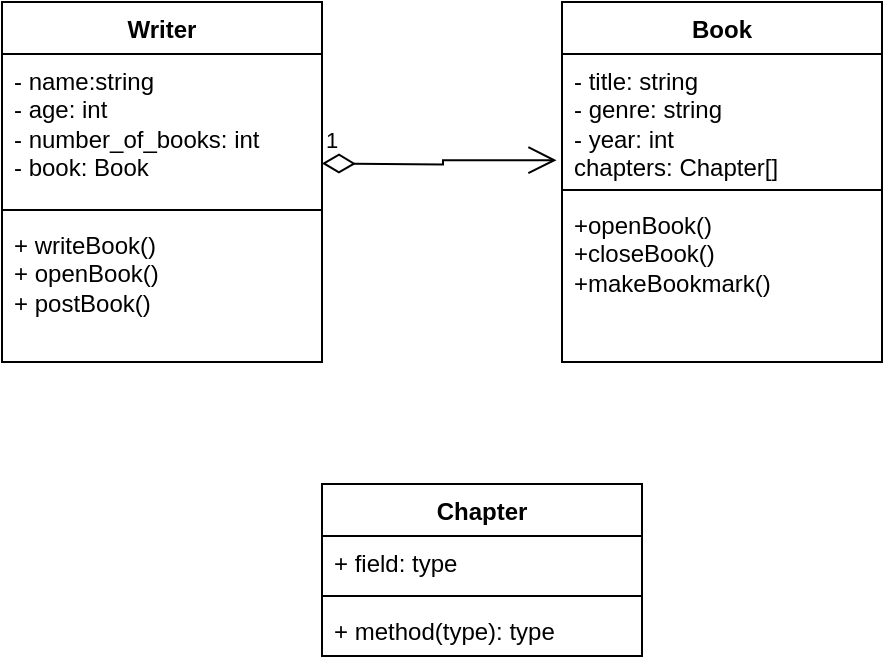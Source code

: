 <mxfile>
    <diagram name="Strona-1" id="_7kTEZk2QlYLYmno1uJs">
        <mxGraphModel dx="1130" dy="531" grid="1" gridSize="10" guides="1" tooltips="1" connect="1" arrows="1" fold="1" page="1" pageScale="1" pageWidth="827" pageHeight="1169" math="0" shadow="0">
            <root>
                <mxCell id="0"/>
                <mxCell id="1" parent="0"/>
                <mxCell id="vJ58kYL-t4bkrTQLtRn1-1" value="Book" style="swimlane;fontStyle=1;align=center;verticalAlign=top;childLayout=stackLayout;horizontal=1;startSize=26;horizontalStack=0;resizeParent=1;resizeParentMax=0;resizeLast=0;collapsible=1;marginBottom=0;whiteSpace=wrap;html=1;" parent="1" vertex="1">
                    <mxGeometry x="380" y="79" width="160" height="180" as="geometry"/>
                </mxCell>
                <mxCell id="vJ58kYL-t4bkrTQLtRn1-2" value="- title: string&lt;div&gt;- genre: string&lt;/div&gt;&lt;div&gt;- year: int&lt;/div&gt;&lt;div&gt;chapters: Chapter[]&lt;/div&gt;" style="text;strokeColor=none;fillColor=none;align=left;verticalAlign=top;spacingLeft=4;spacingRight=4;overflow=hidden;rotatable=0;points=[[0,0.5],[1,0.5]];portConstraint=eastwest;whiteSpace=wrap;html=1;" parent="vJ58kYL-t4bkrTQLtRn1-1" vertex="1">
                    <mxGeometry y="26" width="160" height="64" as="geometry"/>
                </mxCell>
                <mxCell id="vJ58kYL-t4bkrTQLtRn1-3" value="" style="line;strokeWidth=1;fillColor=none;align=left;verticalAlign=middle;spacingTop=-1;spacingLeft=3;spacingRight=3;rotatable=0;labelPosition=right;points=[];portConstraint=eastwest;strokeColor=inherit;" parent="vJ58kYL-t4bkrTQLtRn1-1" vertex="1">
                    <mxGeometry y="90" width="160" height="8" as="geometry"/>
                </mxCell>
                <mxCell id="vJ58kYL-t4bkrTQLtRn1-4" value="+openBook()&lt;div&gt;+closeBook()&lt;/div&gt;&lt;div&gt;+makeBookmark()&lt;/div&gt;" style="text;strokeColor=none;fillColor=none;align=left;verticalAlign=top;spacingLeft=4;spacingRight=4;overflow=hidden;rotatable=0;points=[[0,0.5],[1,0.5]];portConstraint=eastwest;whiteSpace=wrap;html=1;" parent="vJ58kYL-t4bkrTQLtRn1-1" vertex="1">
                    <mxGeometry y="98" width="160" height="82" as="geometry"/>
                </mxCell>
                <mxCell id="vJ58kYL-t4bkrTQLtRn1-5" value="Writer" style="swimlane;fontStyle=1;align=center;verticalAlign=top;childLayout=stackLayout;horizontal=1;startSize=26;horizontalStack=0;resizeParent=1;resizeParentMax=0;resizeLast=0;collapsible=1;marginBottom=0;whiteSpace=wrap;html=1;" parent="1" vertex="1">
                    <mxGeometry x="100" y="79" width="160" height="180" as="geometry"/>
                </mxCell>
                <mxCell id="vJ58kYL-t4bkrTQLtRn1-6" value="- name:string&lt;div&gt;- age: int&lt;/div&gt;&lt;div&gt;- number_of_books: int&lt;/div&gt;&lt;div&gt;- book: Book&lt;/div&gt;" style="text;strokeColor=none;fillColor=none;align=left;verticalAlign=top;spacingLeft=4;spacingRight=4;overflow=hidden;rotatable=0;points=[[0,0.5],[1,0.5]];portConstraint=eastwest;whiteSpace=wrap;html=1;" parent="vJ58kYL-t4bkrTQLtRn1-5" vertex="1">
                    <mxGeometry y="26" width="160" height="74" as="geometry"/>
                </mxCell>
                <mxCell id="vJ58kYL-t4bkrTQLtRn1-7" value="" style="line;strokeWidth=1;fillColor=none;align=left;verticalAlign=middle;spacingTop=-1;spacingLeft=3;spacingRight=3;rotatable=0;labelPosition=right;points=[];portConstraint=eastwest;strokeColor=inherit;" parent="vJ58kYL-t4bkrTQLtRn1-5" vertex="1">
                    <mxGeometry y="100" width="160" height="8" as="geometry"/>
                </mxCell>
                <mxCell id="vJ58kYL-t4bkrTQLtRn1-8" value="+ writeBook()&lt;div&gt;+ openBook()&lt;/div&gt;&lt;div&gt;+ postBook()&lt;/div&gt;" style="text;strokeColor=none;fillColor=none;align=left;verticalAlign=top;spacingLeft=4;spacingRight=4;overflow=hidden;rotatable=0;points=[[0,0.5],[1,0.5]];portConstraint=eastwest;whiteSpace=wrap;html=1;" parent="vJ58kYL-t4bkrTQLtRn1-5" vertex="1">
                    <mxGeometry y="108" width="160" height="72" as="geometry"/>
                </mxCell>
                <mxCell id="vJ58kYL-t4bkrTQLtRn1-12" value="1" style="endArrow=open;html=1;endSize=12;startArrow=diamondThin;startSize=14;startFill=0;edgeStyle=orthogonalEdgeStyle;align=left;verticalAlign=bottom;rounded=0;entryX=-0.017;entryY=0.83;entryDx=0;entryDy=0;entryPerimeter=0;" parent="1" target="vJ58kYL-t4bkrTQLtRn1-2" edge="1">
                    <mxGeometry x="-1" y="3" relative="1" as="geometry">
                        <mxPoint x="260" y="159.71" as="sourcePoint"/>
                        <mxPoint x="420" y="159.71" as="targetPoint"/>
                    </mxGeometry>
                </mxCell>
                <mxCell id="vJ58kYL-t4bkrTQLtRn1-13" value="Chapter" style="swimlane;fontStyle=1;align=center;verticalAlign=top;childLayout=stackLayout;horizontal=1;startSize=26;horizontalStack=0;resizeParent=1;resizeParentMax=0;resizeLast=0;collapsible=1;marginBottom=0;whiteSpace=wrap;html=1;" parent="1" vertex="1">
                    <mxGeometry x="260" y="320" width="160" height="86" as="geometry"/>
                </mxCell>
                <mxCell id="vJ58kYL-t4bkrTQLtRn1-14" value="+ field: type" style="text;strokeColor=none;fillColor=none;align=left;verticalAlign=top;spacingLeft=4;spacingRight=4;overflow=hidden;rotatable=0;points=[[0,0.5],[1,0.5]];portConstraint=eastwest;whiteSpace=wrap;html=1;" parent="vJ58kYL-t4bkrTQLtRn1-13" vertex="1">
                    <mxGeometry y="26" width="160" height="26" as="geometry"/>
                </mxCell>
                <mxCell id="vJ58kYL-t4bkrTQLtRn1-15" value="" style="line;strokeWidth=1;fillColor=none;align=left;verticalAlign=middle;spacingTop=-1;spacingLeft=3;spacingRight=3;rotatable=0;labelPosition=right;points=[];portConstraint=eastwest;strokeColor=inherit;" parent="vJ58kYL-t4bkrTQLtRn1-13" vertex="1">
                    <mxGeometry y="52" width="160" height="8" as="geometry"/>
                </mxCell>
                <mxCell id="vJ58kYL-t4bkrTQLtRn1-16" value="+ method(type): type" style="text;strokeColor=none;fillColor=none;align=left;verticalAlign=top;spacingLeft=4;spacingRight=4;overflow=hidden;rotatable=0;points=[[0,0.5],[1,0.5]];portConstraint=eastwest;whiteSpace=wrap;html=1;" parent="vJ58kYL-t4bkrTQLtRn1-13" vertex="1">
                    <mxGeometry y="60" width="160" height="26" as="geometry"/>
                </mxCell>
            </root>
        </mxGraphModel>
    </diagram>
</mxfile>